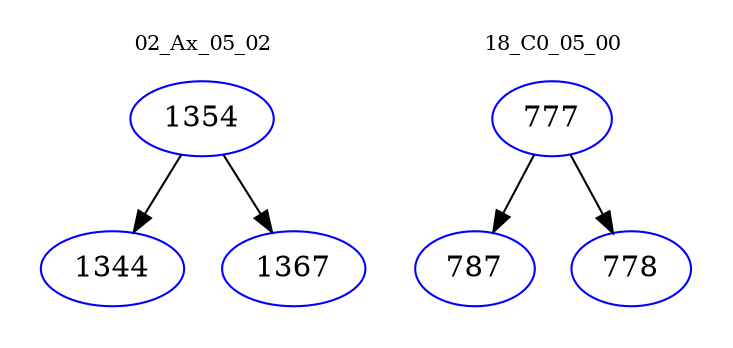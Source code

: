 digraph{
subgraph cluster_0 {
color = white
label = "02_Ax_05_02";
fontsize=10;
T0_1354 [label="1354", color="blue"]
T0_1354 -> T0_1344 [color="black"]
T0_1344 [label="1344", color="blue"]
T0_1354 -> T0_1367 [color="black"]
T0_1367 [label="1367", color="blue"]
}
subgraph cluster_1 {
color = white
label = "18_C0_05_00";
fontsize=10;
T1_777 [label="777", color="blue"]
T1_777 -> T1_787 [color="black"]
T1_787 [label="787", color="blue"]
T1_777 -> T1_778 [color="black"]
T1_778 [label="778", color="blue"]
}
}
